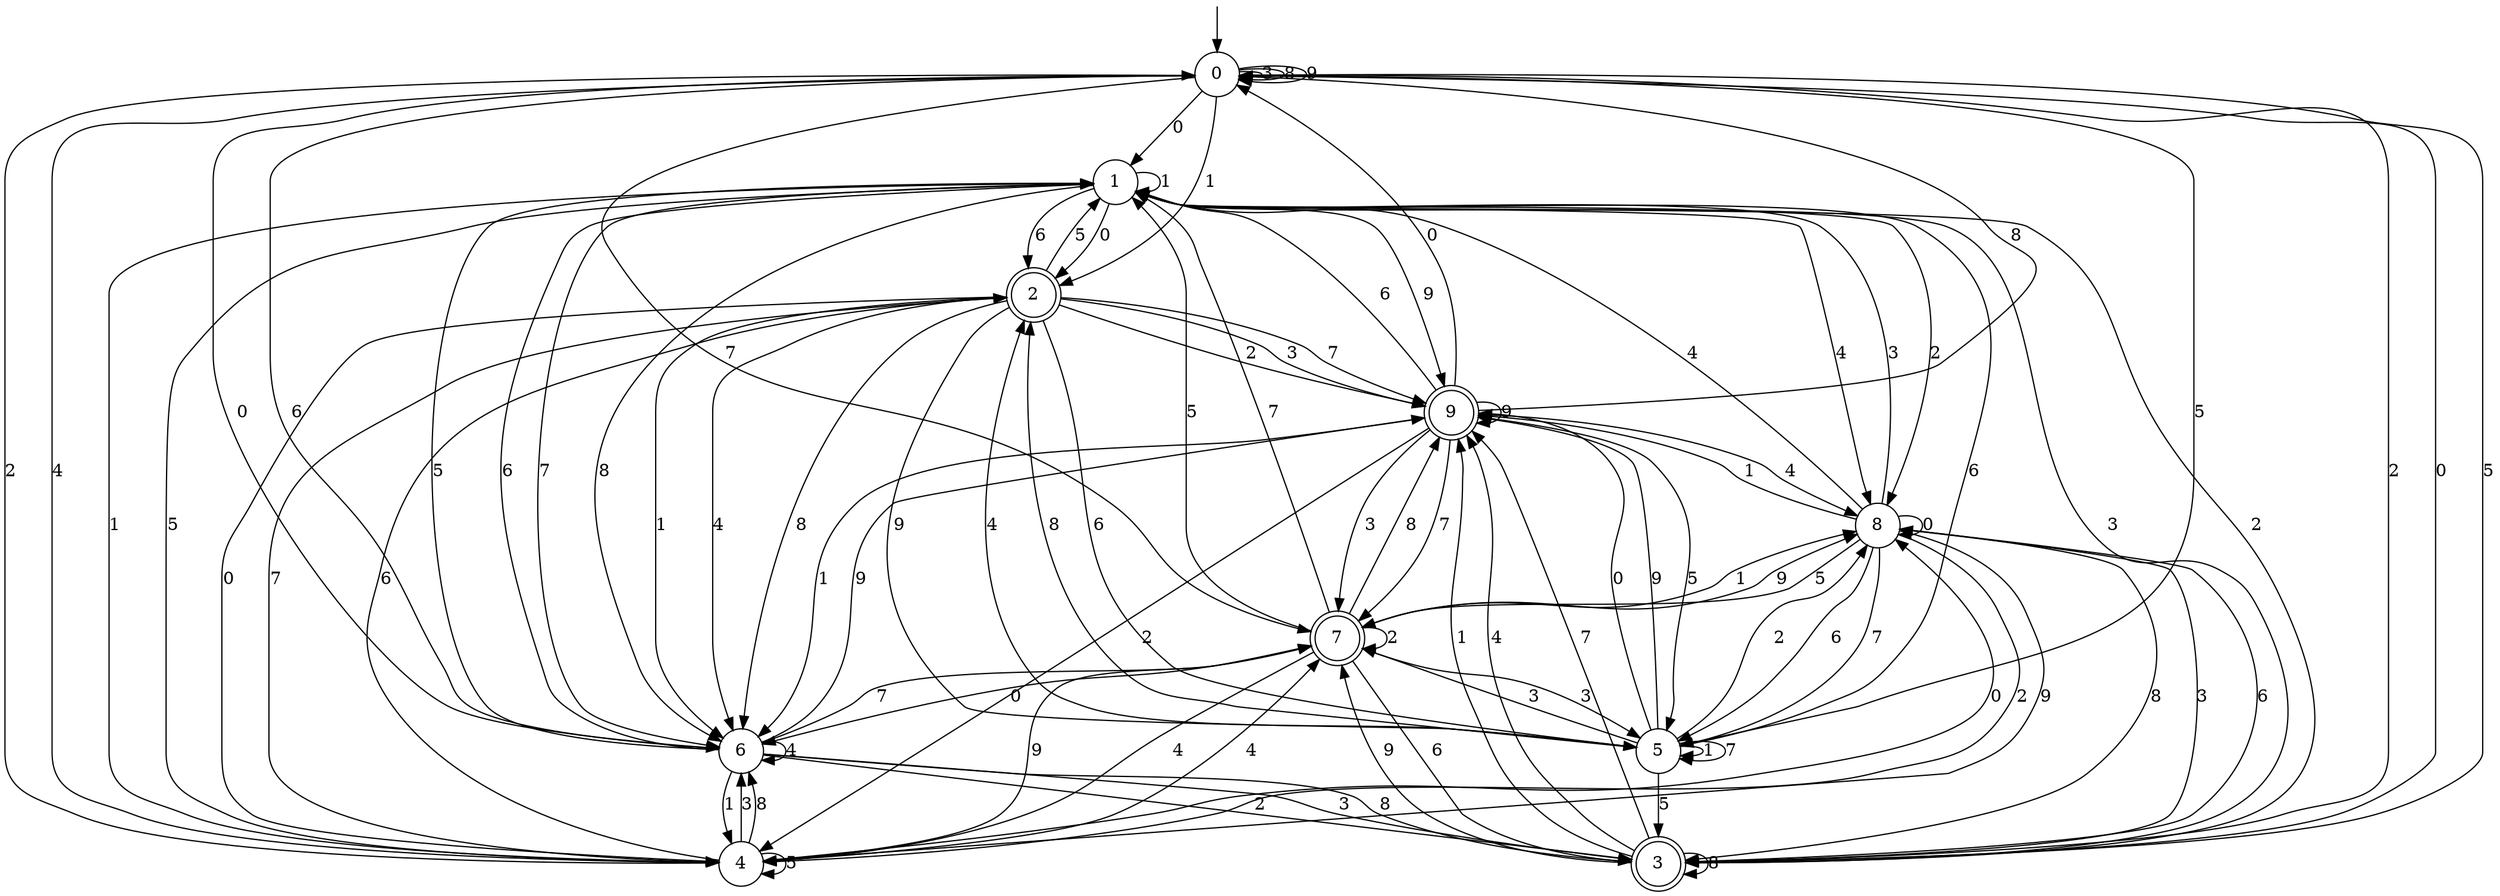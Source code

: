digraph g {

	s0 [shape="circle" label="0"];
	s1 [shape="circle" label="1"];
	s2 [shape="doublecircle" label="2"];
	s3 [shape="doublecircle" label="3"];
	s4 [shape="circle" label="4"];
	s5 [shape="circle" label="5"];
	s6 [shape="circle" label="6"];
	s7 [shape="doublecircle" label="7"];
	s8 [shape="circle" label="8"];
	s9 [shape="doublecircle" label="9"];
	s0 -> s1 [label="0"];
	s0 -> s2 [label="1"];
	s0 -> s3 [label="2"];
	s0 -> s0 [label="3"];
	s0 -> s4 [label="4"];
	s0 -> s5 [label="5"];
	s0 -> s6 [label="6"];
	s0 -> s7 [label="7"];
	s0 -> s0 [label="8"];
	s0 -> s0 [label="9"];
	s1 -> s2 [label="0"];
	s1 -> s1 [label="1"];
	s1 -> s8 [label="2"];
	s1 -> s3 [label="3"];
	s1 -> s8 [label="4"];
	s1 -> s4 [label="5"];
	s1 -> s2 [label="6"];
	s1 -> s6 [label="7"];
	s1 -> s6 [label="8"];
	s1 -> s9 [label="9"];
	s2 -> s4 [label="0"];
	s2 -> s6 [label="1"];
	s2 -> s9 [label="2"];
	s2 -> s9 [label="3"];
	s2 -> s6 [label="4"];
	s2 -> s1 [label="5"];
	s2 -> s5 [label="6"];
	s2 -> s9 [label="7"];
	s2 -> s6 [label="8"];
	s2 -> s5 [label="9"];
	s3 -> s0 [label="0"];
	s3 -> s9 [label="1"];
	s3 -> s1 [label="2"];
	s3 -> s8 [label="3"];
	s3 -> s9 [label="4"];
	s3 -> s0 [label="5"];
	s3 -> s8 [label="6"];
	s3 -> s9 [label="7"];
	s3 -> s3 [label="8"];
	s3 -> s7 [label="9"];
	s4 -> s8 [label="0"];
	s4 -> s1 [label="1"];
	s4 -> s0 [label="2"];
	s4 -> s6 [label="3"];
	s4 -> s7 [label="4"];
	s4 -> s4 [label="5"];
	s4 -> s2 [label="6"];
	s4 -> s2 [label="7"];
	s4 -> s6 [label="8"];
	s4 -> s7 [label="9"];
	s5 -> s9 [label="0"];
	s5 -> s5 [label="1"];
	s5 -> s8 [label="2"];
	s5 -> s7 [label="3"];
	s5 -> s2 [label="4"];
	s5 -> s3 [label="5"];
	s5 -> s1 [label="6"];
	s5 -> s5 [label="7"];
	s5 -> s2 [label="8"];
	s5 -> s9 [label="9"];
	s6 -> s0 [label="0"];
	s6 -> s4 [label="1"];
	s6 -> s3 [label="2"];
	s6 -> s3 [label="3"];
	s6 -> s6 [label="4"];
	s6 -> s1 [label="5"];
	s6 -> s1 [label="6"];
	s6 -> s7 [label="7"];
	s6 -> s3 [label="8"];
	s6 -> s9 [label="9"];
	s7 -> s6 [label="0"];
	s7 -> s8 [label="1"];
	s7 -> s7 [label="2"];
	s7 -> s5 [label="3"];
	s7 -> s4 [label="4"];
	s7 -> s1 [label="5"];
	s7 -> s3 [label="6"];
	s7 -> s1 [label="7"];
	s7 -> s9 [label="8"];
	s7 -> s8 [label="9"];
	s8 -> s8 [label="0"];
	s8 -> s9 [label="1"];
	s8 -> s4 [label="2"];
	s8 -> s1 [label="3"];
	s8 -> s1 [label="4"];
	s8 -> s7 [label="5"];
	s8 -> s5 [label="6"];
	s8 -> s5 [label="7"];
	s8 -> s3 [label="8"];
	s8 -> s4 [label="9"];
	s9 -> s0 [label="0"];
	s9 -> s6 [label="1"];
	s9 -> s4 [label="2"];
	s9 -> s7 [label="3"];
	s9 -> s8 [label="4"];
	s9 -> s5 [label="5"];
	s9 -> s1 [label="6"];
	s9 -> s7 [label="7"];
	s9 -> s0 [label="8"];
	s9 -> s9 [label="9"];

__start0 [label="" shape="none" width="0" height="0"];
__start0 -> s0;

}
